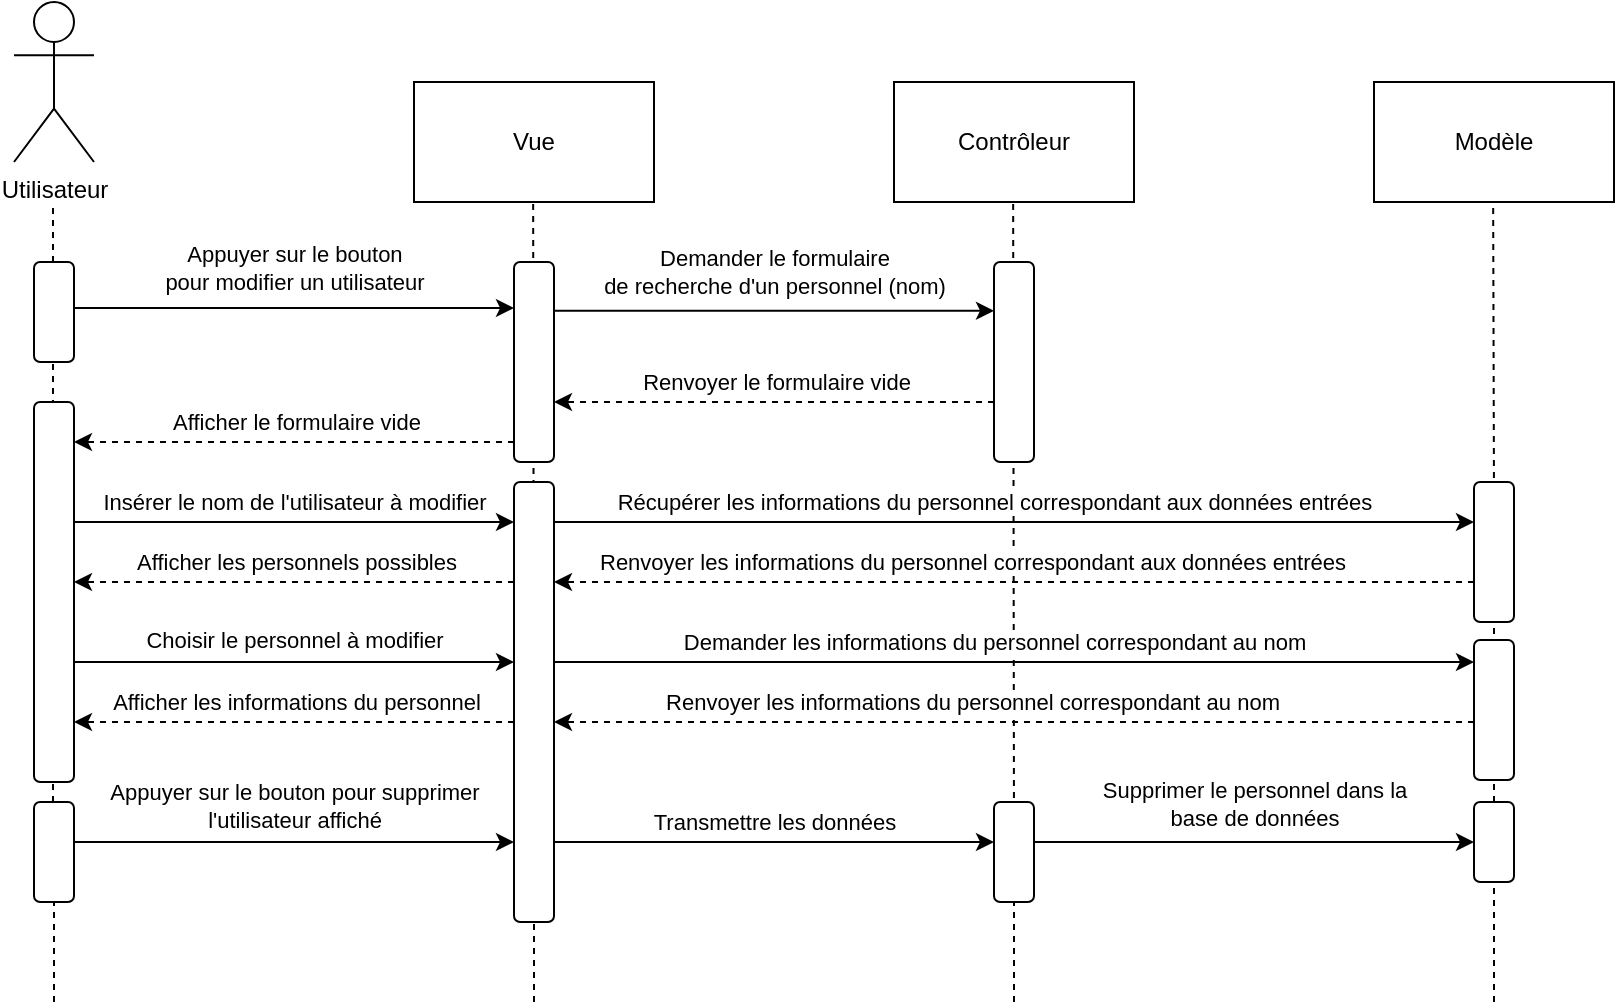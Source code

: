 <mxfile version="15.4.0" type="device"><diagram id="jCD6iY9hw6MJgAhX9iau" name="Page-1"><mxGraphModel dx="1086" dy="806" grid="1" gridSize="10" guides="1" tooltips="1" connect="1" arrows="1" fold="1" page="1" pageScale="1" pageWidth="1169" pageHeight="827" math="0" shadow="0"><root><mxCell id="0"/><mxCell id="1" parent="0"/><mxCell id="Wo3cDvjr4KqOXmzzYV3i-67" value="" style="endArrow=none;dashed=1;html=1;rounded=0;edgeStyle=orthogonalEdgeStyle;backgroundOutline=0;deletable=1;ignoreEdge=0;" parent="1" edge="1"><mxGeometry width="50" height="50" relative="1" as="geometry"><mxPoint x="420" y="560" as="sourcePoint"/><mxPoint x="419.58" y="160" as="targetPoint"/><Array as="points"><mxPoint x="420.0" y="480"/></Array></mxGeometry></mxCell><mxCell id="Wo3cDvjr4KqOXmzzYV3i-69" value="" style="endArrow=none;dashed=1;html=1;rounded=0;edgeStyle=orthogonalEdgeStyle;backgroundOutline=0;deletable=1;ignoreEdge=0;startArrow=none;" parent="1" edge="1"><mxGeometry width="50" height="50" relative="1" as="geometry"><mxPoint x="660" y="560" as="sourcePoint"/><mxPoint x="659.58" y="160" as="targetPoint"/><Array as="points"><mxPoint x="660" y="480"/><mxPoint x="660" y="480"/></Array></mxGeometry></mxCell><mxCell id="Wo3cDvjr4KqOXmzzYV3i-70" value="" style="endArrow=none;dashed=1;html=1;rounded=0;edgeStyle=orthogonalEdgeStyle;backgroundOutline=0;deletable=1;ignoreEdge=0;startArrow=none;" parent="1" source="3FJaN-oV2Pi-F1gtipVJ-3" edge="1"><mxGeometry width="50" height="50" relative="1" as="geometry"><mxPoint x="900" y="560" as="sourcePoint"/><mxPoint x="899.58" y="160" as="targetPoint"/><Array as="points"/></mxGeometry></mxCell><mxCell id="Wo3cDvjr4KqOXmzzYV3i-71" value="" style="endArrow=none;dashed=1;html=1;rounded=0;edgeStyle=orthogonalEdgeStyle;backgroundOutline=0;deletable=1;ignoreEdge=0;startArrow=none;" parent="1" source="AlxnNiMAfoahWI9DL0mI-13" edge="1"><mxGeometry width="50" height="50" relative="1" as="geometry"><mxPoint x="179.92" y="800" as="sourcePoint"/><mxPoint x="179.5" y="160" as="targetPoint"/><Array as="points"/></mxGeometry></mxCell><mxCell id="Wo3cDvjr4KqOXmzzYV3i-1" value="Utilisateur" style="shape=umlActor;verticalLabelPosition=bottom;verticalAlign=top;html=1;outlineConnect=0;" parent="1" vertex="1"><mxGeometry x="160" y="60" width="40" height="80" as="geometry"/></mxCell><mxCell id="Wo3cDvjr4KqOXmzzYV3i-2" value="Vue" style="rounded=0;whiteSpace=wrap;html=1;" parent="1" vertex="1"><mxGeometry x="360" y="100" width="120" height="60" as="geometry"/></mxCell><mxCell id="Wo3cDvjr4KqOXmzzYV3i-3" value="Contrôleur" style="rounded=0;whiteSpace=wrap;html=1;" parent="1" vertex="1"><mxGeometry x="600" y="100" width="120" height="60" as="geometry"/></mxCell><mxCell id="Wo3cDvjr4KqOXmzzYV3i-4" value="Modèle" style="rounded=0;whiteSpace=wrap;html=1;" parent="1" vertex="1"><mxGeometry x="840" y="100" width="120" height="60" as="geometry"/></mxCell><mxCell id="Wo3cDvjr4KqOXmzzYV3i-10" value="" style="endArrow=classic;html=1;rounded=0;edgeStyle=orthogonalEdgeStyle;" parent="1" edge="1"><mxGeometry width="50" height="50" relative="1" as="geometry"><mxPoint x="190" y="213" as="sourcePoint"/><mxPoint x="410" y="213" as="targetPoint"/></mxGeometry></mxCell><mxCell id="Wo3cDvjr4KqOXmzzYV3i-16" value="Appuyer sur le bouton&lt;br&gt;pour modifier un utilisateur" style="edgeLabel;html=1;align=center;verticalAlign=middle;resizable=0;points=[];" parent="Wo3cDvjr4KqOXmzzYV3i-10" vertex="1" connectable="0"><mxGeometry x="-0.086" y="1" relative="1" as="geometry"><mxPoint x="9" y="-19" as="offset"/></mxGeometry></mxCell><mxCell id="Wo3cDvjr4KqOXmzzYV3i-11" value="" style="endArrow=classic;html=1;rounded=0;edgeStyle=orthogonalEdgeStyle;dashed=1;" parent="1" edge="1"><mxGeometry width="50" height="50" relative="1" as="geometry"><mxPoint x="650" y="260" as="sourcePoint"/><mxPoint x="430" y="260" as="targetPoint"/></mxGeometry></mxCell><mxCell id="Wo3cDvjr4KqOXmzzYV3i-33" value="Renvoyer le formulaire vide" style="edgeLabel;html=1;align=center;verticalAlign=middle;resizable=0;points=[];" parent="Wo3cDvjr4KqOXmzzYV3i-11" vertex="1" connectable="0"><mxGeometry x="0.178" y="-2" relative="1" as="geometry"><mxPoint x="20" y="-8" as="offset"/></mxGeometry></mxCell><mxCell id="Wo3cDvjr4KqOXmzzYV3i-9" value="" style="rounded=1;whiteSpace=wrap;html=1;" parent="1" vertex="1"><mxGeometry x="170" y="190" width="20" height="50" as="geometry"/></mxCell><mxCell id="Wo3cDvjr4KqOXmzzYV3i-14" value="" style="rounded=1;whiteSpace=wrap;html=1;" parent="1" vertex="1"><mxGeometry x="410" y="190" width="20" height="100" as="geometry"/></mxCell><mxCell id="Wo3cDvjr4KqOXmzzYV3i-27" value="" style="endArrow=classic;html=1;rounded=0;edgeStyle=orthogonalEdgeStyle;" parent="1" edge="1"><mxGeometry width="50" height="50" relative="1" as="geometry"><mxPoint x="430" y="214.41" as="sourcePoint"/><mxPoint x="650" y="214.41" as="targetPoint"/></mxGeometry></mxCell><mxCell id="Wo3cDvjr4KqOXmzzYV3i-28" value="Demander le formulaire&lt;br&gt;de recherche d'un personnel (nom)" style="edgeLabel;html=1;align=center;verticalAlign=middle;resizable=0;points=[];" parent="Wo3cDvjr4KqOXmzzYV3i-27" vertex="1" connectable="0"><mxGeometry x="-0.086" y="1" relative="1" as="geometry"><mxPoint x="9" y="-19" as="offset"/></mxGeometry></mxCell><mxCell id="Wo3cDvjr4KqOXmzzYV3i-29" value="" style="rounded=1;whiteSpace=wrap;html=1;" parent="1" vertex="1"><mxGeometry x="650" y="190" width="20" height="100" as="geometry"/></mxCell><mxCell id="Wo3cDvjr4KqOXmzzYV3i-34" value="" style="rounded=1;whiteSpace=wrap;html=1;" parent="1" vertex="1"><mxGeometry x="170" y="260" width="20" height="190" as="geometry"/></mxCell><mxCell id="Wo3cDvjr4KqOXmzzYV3i-36" value="" style="endArrow=classic;html=1;rounded=0;edgeStyle=orthogonalEdgeStyle;dashed=1;" parent="1" edge="1"><mxGeometry width="50" height="50" relative="1" as="geometry"><mxPoint x="410" y="280" as="sourcePoint"/><mxPoint x="190" y="280" as="targetPoint"/></mxGeometry></mxCell><mxCell id="Wo3cDvjr4KqOXmzzYV3i-37" value="Afficher le formulaire vide" style="edgeLabel;html=1;align=center;verticalAlign=middle;resizable=0;points=[];" parent="Wo3cDvjr4KqOXmzzYV3i-36" vertex="1" connectable="0"><mxGeometry x="0.178" y="-2" relative="1" as="geometry"><mxPoint x="20" y="-8" as="offset"/></mxGeometry></mxCell><mxCell id="Wo3cDvjr4KqOXmzzYV3i-38" value="" style="rounded=1;whiteSpace=wrap;html=1;" parent="1" vertex="1"><mxGeometry x="410" y="300" width="20" height="220" as="geometry"/></mxCell><mxCell id="m_qoQ2AZYRPVAopqrP40-1" value="" style="endArrow=classic;html=1;rounded=0;edgeStyle=orthogonalEdgeStyle;" parent="1" edge="1"><mxGeometry width="50" height="50" relative="1" as="geometry"><mxPoint x="190" y="320" as="sourcePoint"/><mxPoint x="410" y="320" as="targetPoint"/></mxGeometry></mxCell><mxCell id="m_qoQ2AZYRPVAopqrP40-2" value="Insérer le nom de l'utilisateur à modifier" style="edgeLabel;html=1;align=center;verticalAlign=middle;resizable=0;points=[];" parent="m_qoQ2AZYRPVAopqrP40-1" vertex="1" connectable="0"><mxGeometry x="-0.086" y="1" relative="1" as="geometry"><mxPoint x="9" y="-9" as="offset"/></mxGeometry></mxCell><mxCell id="m_qoQ2AZYRPVAopqrP40-3" value="" style="endArrow=classic;html=1;rounded=0;edgeStyle=orthogonalEdgeStyle;" parent="1" edge="1"><mxGeometry width="50" height="50" relative="1" as="geometry"><mxPoint x="430" y="320.0" as="sourcePoint"/><mxPoint x="890" y="320" as="targetPoint"/></mxGeometry></mxCell><mxCell id="m_qoQ2AZYRPVAopqrP40-4" value="Récupérer les informations du personnel correspondant aux données entrées" style="edgeLabel;html=1;align=center;verticalAlign=middle;resizable=0;points=[];" parent="m_qoQ2AZYRPVAopqrP40-3" vertex="1" connectable="0"><mxGeometry x="-0.086" y="1" relative="1" as="geometry"><mxPoint x="10" y="-9" as="offset"/></mxGeometry></mxCell><mxCell id="m_qoQ2AZYRPVAopqrP40-7" value="" style="rounded=1;whiteSpace=wrap;html=1;" parent="1" vertex="1"><mxGeometry x="890" y="300" width="20" height="70" as="geometry"/></mxCell><mxCell id="m_qoQ2AZYRPVAopqrP40-12" value="" style="endArrow=classic;html=1;rounded=0;edgeStyle=orthogonalEdgeStyle;dashed=1;" parent="1" edge="1"><mxGeometry width="50" height="50" relative="1" as="geometry"><mxPoint x="890" y="350" as="sourcePoint"/><mxPoint x="430" y="350" as="targetPoint"/></mxGeometry></mxCell><mxCell id="m_qoQ2AZYRPVAopqrP40-13" value="Renvoyer les informations du personnel correspondant aux données entrées" style="edgeLabel;html=1;align=center;verticalAlign=middle;resizable=0;points=[];" parent="m_qoQ2AZYRPVAopqrP40-12" vertex="1" connectable="0"><mxGeometry x="0.178" y="-2" relative="1" as="geometry"><mxPoint x="20" y="-8" as="offset"/></mxGeometry></mxCell><mxCell id="m_qoQ2AZYRPVAopqrP40-14" value="" style="endArrow=classic;html=1;rounded=0;edgeStyle=orthogonalEdgeStyle;dashed=1;" parent="1" edge="1"><mxGeometry width="50" height="50" relative="1" as="geometry"><mxPoint x="410" y="350" as="sourcePoint"/><mxPoint x="190" y="350" as="targetPoint"/></mxGeometry></mxCell><mxCell id="m_qoQ2AZYRPVAopqrP40-15" value="Afficher les personnels possibles" style="edgeLabel;html=1;align=center;verticalAlign=middle;resizable=0;points=[];" parent="m_qoQ2AZYRPVAopqrP40-14" vertex="1" connectable="0"><mxGeometry x="0.178" y="-2" relative="1" as="geometry"><mxPoint x="20" y="-8" as="offset"/></mxGeometry></mxCell><mxCell id="m_qoQ2AZYRPVAopqrP40-16" value="" style="endArrow=classic;html=1;rounded=0;edgeStyle=orthogonalEdgeStyle;" parent="1" edge="1"><mxGeometry width="50" height="50" relative="1" as="geometry"><mxPoint x="190" y="390" as="sourcePoint"/><mxPoint x="410" y="390" as="targetPoint"/></mxGeometry></mxCell><mxCell id="m_qoQ2AZYRPVAopqrP40-17" value="Choisir le personnel à modifier" style="edgeLabel;html=1;align=center;verticalAlign=middle;resizable=0;points=[];" parent="m_qoQ2AZYRPVAopqrP40-16" vertex="1" connectable="0"><mxGeometry x="-0.086" y="1" relative="1" as="geometry"><mxPoint x="9" y="-10" as="offset"/></mxGeometry></mxCell><mxCell id="m_qoQ2AZYRPVAopqrP40-18" value="" style="endArrow=classic;html=1;rounded=0;edgeStyle=orthogonalEdgeStyle;" parent="1" edge="1"><mxGeometry width="50" height="50" relative="1" as="geometry"><mxPoint x="430" y="480" as="sourcePoint"/><mxPoint x="650" y="480" as="targetPoint"/></mxGeometry></mxCell><mxCell id="m_qoQ2AZYRPVAopqrP40-19" value="Transmettre les données" style="edgeLabel;html=1;align=center;verticalAlign=middle;resizable=0;points=[];" parent="m_qoQ2AZYRPVAopqrP40-18" vertex="1" connectable="0"><mxGeometry x="-0.086" y="1" relative="1" as="geometry"><mxPoint x="9" y="-9" as="offset"/></mxGeometry></mxCell><mxCell id="Wo3cDvjr4KqOXmzzYV3i-40" value="" style="rounded=1;whiteSpace=wrap;html=1;" parent="1" vertex="1"><mxGeometry x="650" y="460" width="20" height="50" as="geometry"/></mxCell><mxCell id="AlxnNiMAfoahWI9DL0mI-4" value="" style="endArrow=classic;html=1;rounded=0;edgeStyle=orthogonalEdgeStyle;" parent="1" edge="1"><mxGeometry width="50" height="50" relative="1" as="geometry"><mxPoint x="190" y="480" as="sourcePoint"/><mxPoint x="410" y="480" as="targetPoint"/></mxGeometry></mxCell><mxCell id="AlxnNiMAfoahWI9DL0mI-5" value="Appuyer sur le bouton pour supprimer&lt;br&gt;l'utilisateur affiché" style="edgeLabel;html=1;align=center;verticalAlign=middle;resizable=0;points=[];" parent="AlxnNiMAfoahWI9DL0mI-4" vertex="1" connectable="0"><mxGeometry x="-0.086" y="1" relative="1" as="geometry"><mxPoint x="9" y="-17" as="offset"/></mxGeometry></mxCell><mxCell id="AlxnNiMAfoahWI9DL0mI-6" value="" style="endArrow=classic;html=1;rounded=0;edgeStyle=orthogonalEdgeStyle;" parent="1" edge="1"><mxGeometry width="50" height="50" relative="1" as="geometry"><mxPoint x="430" y="390" as="sourcePoint"/><mxPoint x="890" y="390" as="targetPoint"/></mxGeometry></mxCell><mxCell id="AlxnNiMAfoahWI9DL0mI-7" value="Demander les informations du personnel correspondant au nom" style="edgeLabel;html=1;align=center;verticalAlign=middle;resizable=0;points=[];" parent="AlxnNiMAfoahWI9DL0mI-6" vertex="1" connectable="0"><mxGeometry x="-0.086" y="1" relative="1" as="geometry"><mxPoint x="10" y="-9" as="offset"/></mxGeometry></mxCell><mxCell id="AlxnNiMAfoahWI9DL0mI-8" value="" style="rounded=1;whiteSpace=wrap;html=1;" parent="1" vertex="1"><mxGeometry x="890" y="379" width="20" height="70" as="geometry"/></mxCell><mxCell id="AlxnNiMAfoahWI9DL0mI-9" value="" style="endArrow=classic;html=1;rounded=0;edgeStyle=orthogonalEdgeStyle;dashed=1;" parent="1" edge="1"><mxGeometry width="50" height="50" relative="1" as="geometry"><mxPoint x="890" y="420" as="sourcePoint"/><mxPoint x="430" y="420" as="targetPoint"/></mxGeometry></mxCell><mxCell id="AlxnNiMAfoahWI9DL0mI-10" value="Renvoyer les informations du personnel correspondant au nom" style="edgeLabel;html=1;align=center;verticalAlign=middle;resizable=0;points=[];" parent="AlxnNiMAfoahWI9DL0mI-9" vertex="1" connectable="0"><mxGeometry x="0.178" y="-2" relative="1" as="geometry"><mxPoint x="20" y="-8" as="offset"/></mxGeometry></mxCell><mxCell id="AlxnNiMAfoahWI9DL0mI-11" value="" style="endArrow=classic;html=1;rounded=0;edgeStyle=orthogonalEdgeStyle;dashed=1;" parent="1" edge="1"><mxGeometry width="50" height="50" relative="1" as="geometry"><mxPoint x="410" y="420" as="sourcePoint"/><mxPoint x="190" y="420" as="targetPoint"/></mxGeometry></mxCell><mxCell id="AlxnNiMAfoahWI9DL0mI-12" value="Afficher les informations du personnel" style="edgeLabel;html=1;align=center;verticalAlign=middle;resizable=0;points=[];" parent="AlxnNiMAfoahWI9DL0mI-11" vertex="1" connectable="0"><mxGeometry x="0.178" y="-2" relative="1" as="geometry"><mxPoint x="20" y="-8" as="offset"/></mxGeometry></mxCell><mxCell id="AlxnNiMAfoahWI9DL0mI-13" value="" style="rounded=1;whiteSpace=wrap;html=1;" parent="1" vertex="1"><mxGeometry x="170" y="460" width="20" height="50" as="geometry"/></mxCell><mxCell id="AlxnNiMAfoahWI9DL0mI-14" value="" style="endArrow=none;dashed=1;html=1;rounded=0;edgeStyle=orthogonalEdgeStyle;backgroundOutline=0;deletable=1;ignoreEdge=0;" parent="1" target="AlxnNiMAfoahWI9DL0mI-13" edge="1"><mxGeometry width="50" height="50" relative="1" as="geometry"><mxPoint x="180" y="560" as="sourcePoint"/><mxPoint x="179.5" y="160" as="targetPoint"/><Array as="points"><mxPoint x="179.92" y="480"/></Array></mxGeometry></mxCell><mxCell id="3FJaN-oV2Pi-F1gtipVJ-1" value="" style="endArrow=classic;html=1;rounded=0;edgeStyle=orthogonalEdgeStyle;" parent="1" edge="1"><mxGeometry width="50" height="50" relative="1" as="geometry"><mxPoint x="670" y="480" as="sourcePoint"/><mxPoint x="890" y="480" as="targetPoint"/></mxGeometry></mxCell><mxCell id="3FJaN-oV2Pi-F1gtipVJ-2" value="Supprimer le personnel dans la&lt;br&gt;base de données" style="edgeLabel;html=1;align=center;verticalAlign=middle;resizable=0;points=[];" parent="3FJaN-oV2Pi-F1gtipVJ-1" vertex="1" connectable="0"><mxGeometry x="-0.086" y="1" relative="1" as="geometry"><mxPoint x="9" y="-18" as="offset"/></mxGeometry></mxCell><mxCell id="3FJaN-oV2Pi-F1gtipVJ-3" value="" style="rounded=1;whiteSpace=wrap;html=1;" parent="1" vertex="1"><mxGeometry x="890" y="460" width="20" height="40" as="geometry"/></mxCell><mxCell id="3FJaN-oV2Pi-F1gtipVJ-4" value="" style="endArrow=none;dashed=1;html=1;rounded=0;edgeStyle=orthogonalEdgeStyle;backgroundOutline=0;deletable=1;ignoreEdge=0;" parent="1" target="3FJaN-oV2Pi-F1gtipVJ-3" edge="1"><mxGeometry width="50" height="50" relative="1" as="geometry"><mxPoint x="900" y="560" as="sourcePoint"/><mxPoint x="899.58" y="160" as="targetPoint"/><Array as="points"><mxPoint x="900.0" y="480"/></Array></mxGeometry></mxCell></root></mxGraphModel></diagram></mxfile>